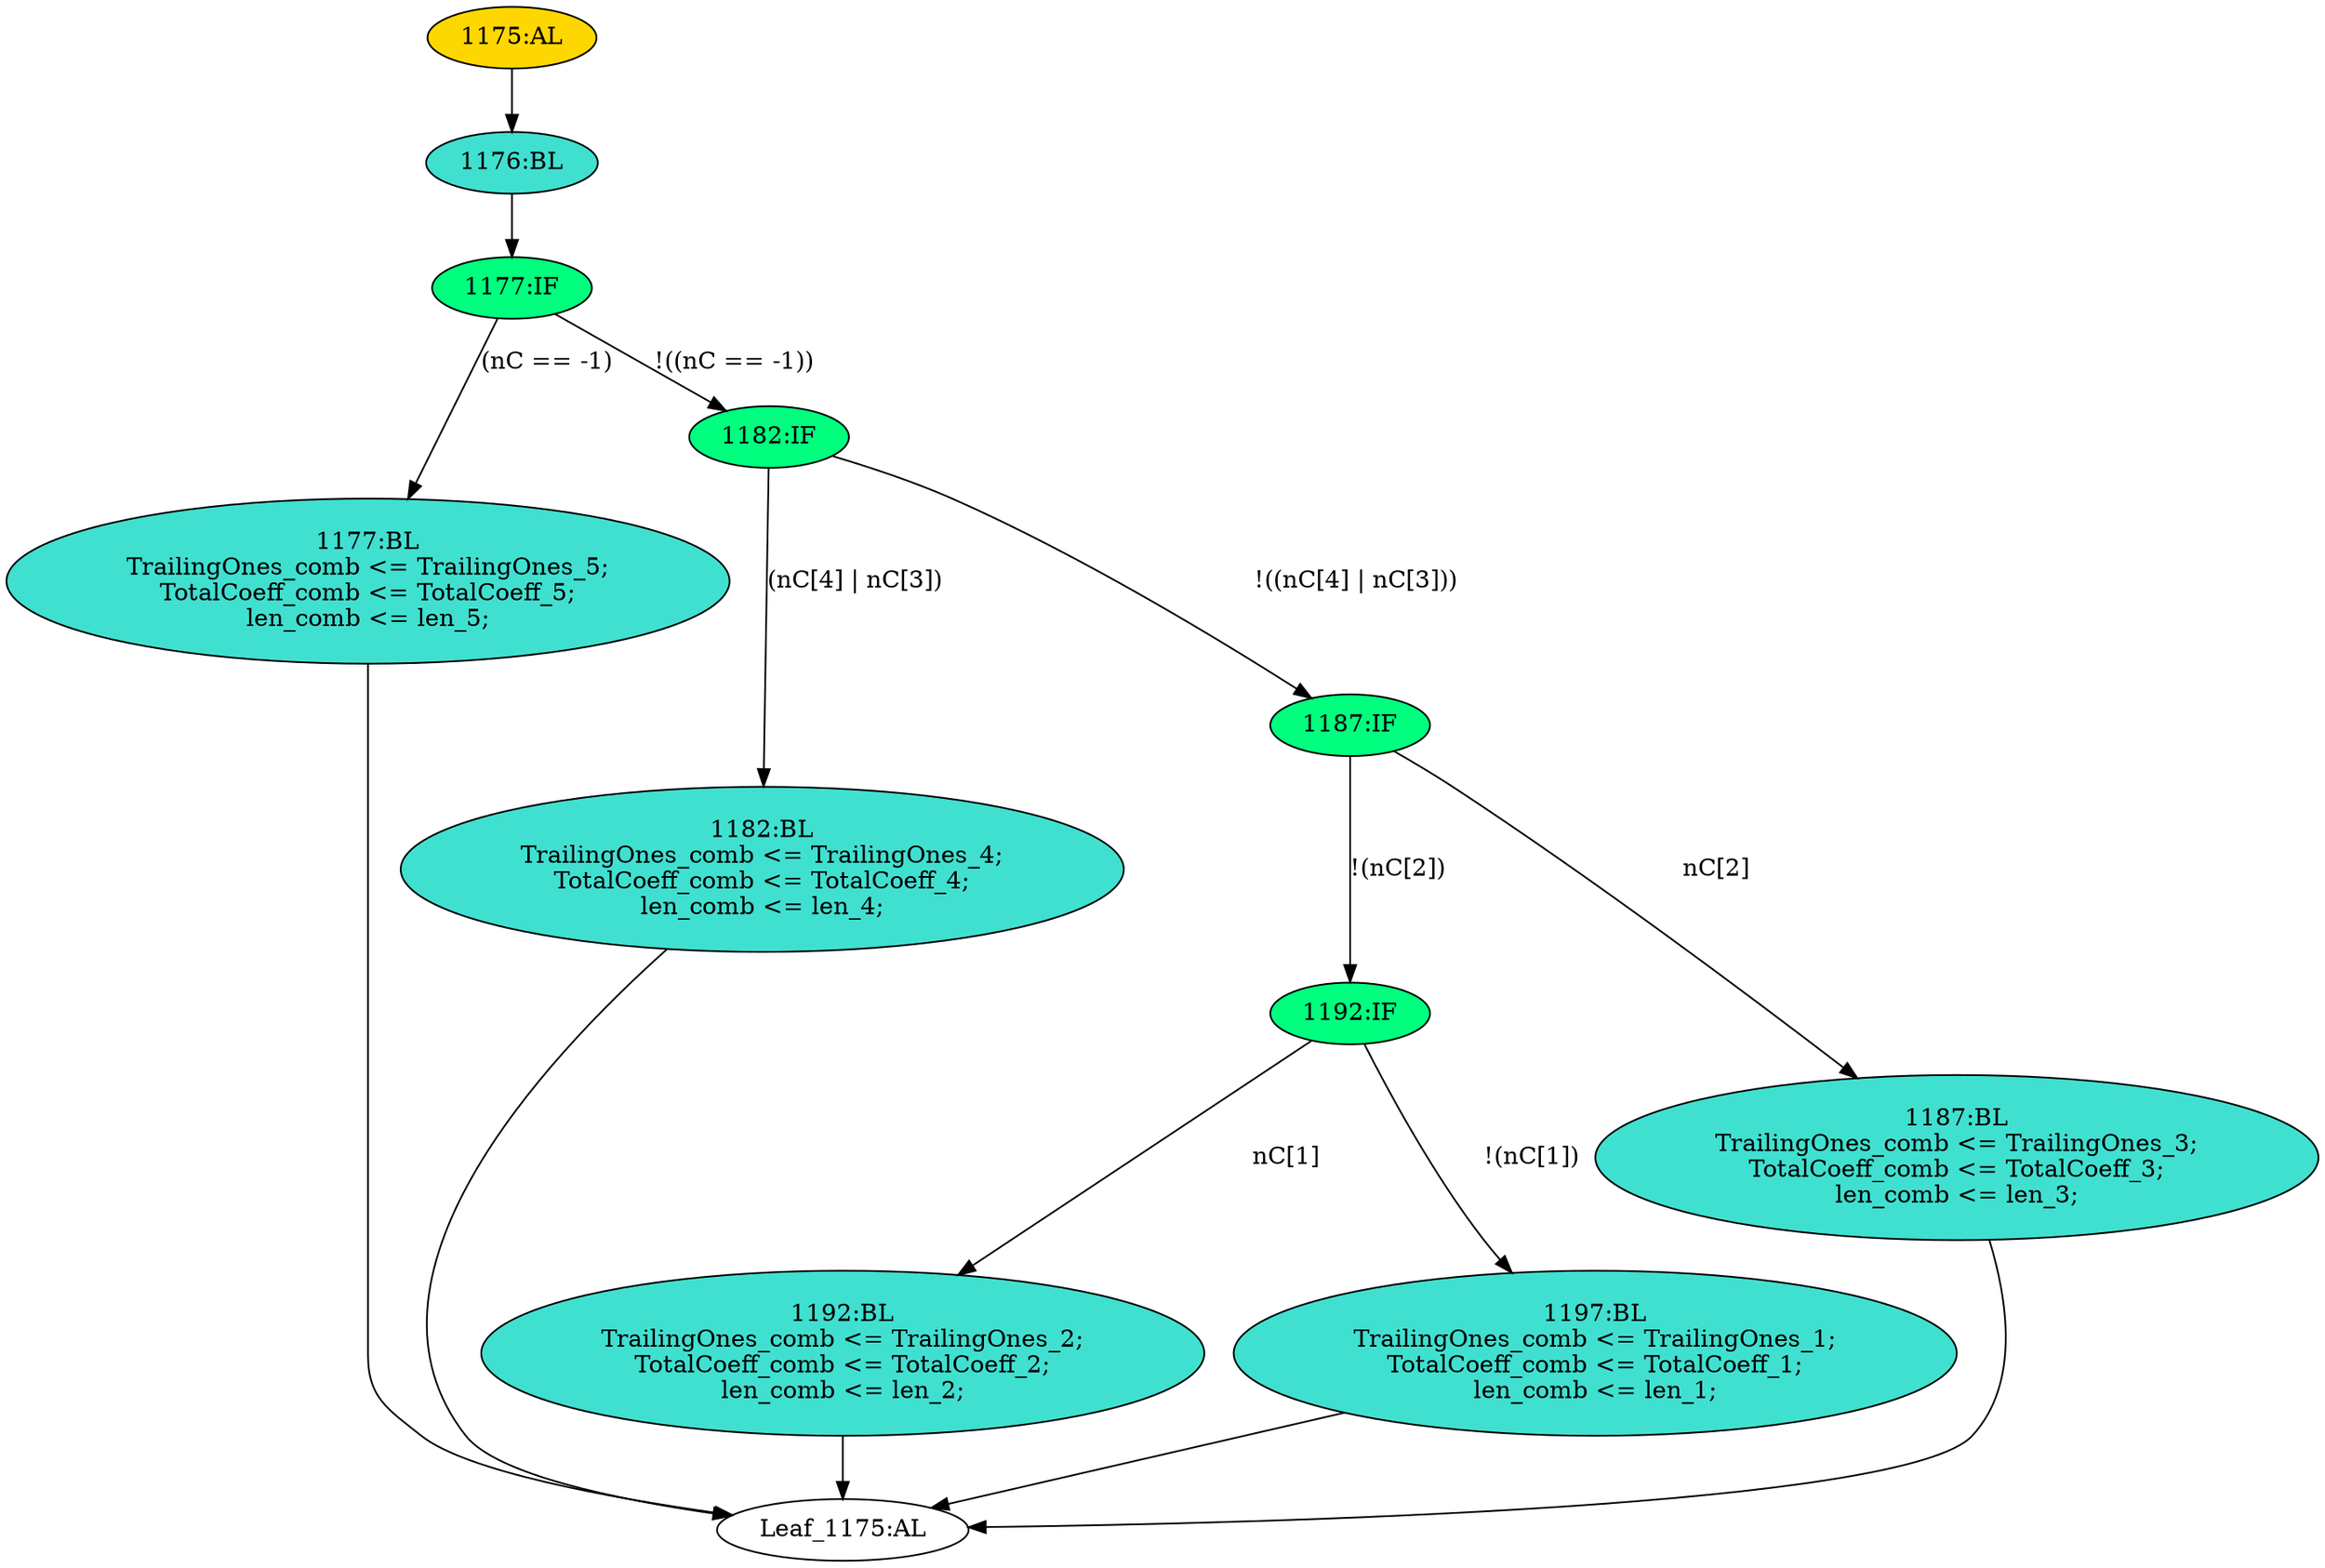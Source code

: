 strict digraph "" {
	node [label="\N"];
	"1175:AL"	 [ast="<pyverilog.vparser.ast.Always object at 0x7f1f9673e650>",
		clk_sens=False,
		fillcolor=gold,
		label="1175:AL",
		sens="['TotalCoeff_4', 'TrailingOnes_4', 'TrailingOnes_5', 'TrailingOnes_1', 'TrailingOnes_2', 'TrailingOnes_3', 'TotalCoeff_1', 'len_\
5', 'len_4', 'TotalCoeff_2', 'TotalCoeff_3', 'len_1', 'TotalCoeff_5', 'len_3', 'len_2']",
		statements="[]",
		style=filled,
		typ=Always,
		use_var="['TotalCoeff_4', 'TrailingOnes_4', 'TrailingOnes_5', 'nC', 'TrailingOnes_1', 'TrailingOnes_2', 'TrailingOnes_3', 'TotalCoeff_1', '\
len_5', 'len_4', 'TotalCoeff_2', 'TotalCoeff_3', 'len_1', 'TotalCoeff_5', 'len_3', 'len_2']"];
	"1176:BL"	 [ast="<pyverilog.vparser.ast.Block object at 0x7f1f9673e710>",
		fillcolor=turquoise,
		label="1176:BL",
		statements="[]",
		style=filled,
		typ=Block];
	"1175:AL" -> "1176:BL"	 [cond="[]",
		lineno=None];
	"1177:IF"	 [ast="<pyverilog.vparser.ast.IfStatement object at 0x7f1f9673e750>",
		fillcolor=springgreen,
		label="1177:IF",
		statements="[]",
		style=filled,
		typ=IfStatement];
	"1177:BL"	 [ast="<pyverilog.vparser.ast.Block object at 0x7f1f966f1e90>",
		fillcolor=turquoise,
		label="1177:BL
TrailingOnes_comb <= TrailingOnes_5;
TotalCoeff_comb <= TotalCoeff_5;
len_comb <= len_5;",
		statements="[<pyverilog.vparser.ast.NonblockingSubstitution object at 0x7f1f966f1ed0>, <pyverilog.vparser.ast.NonblockingSubstitution object \
at 0x7f1f966f2090>, <pyverilog.vparser.ast.NonblockingSubstitution object at 0x7f1f966f2210>]",
		style=filled,
		typ=Block];
	"1177:IF" -> "1177:BL"	 [cond="['nC']",
		label="(nC == -1)",
		lineno=1177];
	"1182:IF"	 [ast="<pyverilog.vparser.ast.IfStatement object at 0x7f1f9673e7d0>",
		fillcolor=springgreen,
		label="1182:IF",
		statements="[]",
		style=filled,
		typ=IfStatement];
	"1177:IF" -> "1182:IF"	 [cond="['nC']",
		label="!((nC == -1))",
		lineno=1177];
	"Leaf_1175:AL"	 [def_var="['TrailingOnes_comb', 'TotalCoeff_comb', 'len_comb']",
		label="Leaf_1175:AL"];
	"1192:IF"	 [ast="<pyverilog.vparser.ast.IfStatement object at 0x7f1f9673e850>",
		fillcolor=springgreen,
		label="1192:IF",
		statements="[]",
		style=filled,
		typ=IfStatement];
	"1192:BL"	 [ast="<pyverilog.vparser.ast.Block object at 0x7f1f9673ed90>",
		fillcolor=turquoise,
		label="1192:BL
TrailingOnes_comb <= TrailingOnes_2;
TotalCoeff_comb <= TotalCoeff_2;
len_comb <= len_2;",
		statements="[<pyverilog.vparser.ast.NonblockingSubstitution object at 0x7f1f9673edd0>, <pyverilog.vparser.ast.NonblockingSubstitution object \
at 0x7f1f9673ef50>, <pyverilog.vparser.ast.NonblockingSubstitution object at 0x7f1f966f1110>]",
		style=filled,
		typ=Block];
	"1192:IF" -> "1192:BL"	 [cond="['nC']",
		label="nC[1]",
		lineno=1192];
	"1197:BL"	 [ast="<pyverilog.vparser.ast.Block object at 0x7f1f9673e890>",
		fillcolor=turquoise,
		label="1197:BL
TrailingOnes_comb <= TrailingOnes_1;
TotalCoeff_comb <= TotalCoeff_1;
len_comb <= len_1;",
		statements="[<pyverilog.vparser.ast.NonblockingSubstitution object at 0x7f1f9673e8d0>, <pyverilog.vparser.ast.NonblockingSubstitution object \
at 0x7f1f9673ea90>, <pyverilog.vparser.ast.NonblockingSubstitution object at 0x7f1f9673ec10>]",
		style=filled,
		typ=Block];
	"1192:IF" -> "1197:BL"	 [cond="['nC']",
		label="!(nC[1])",
		lineno=1192];
	"1182:BL"	 [ast="<pyverilog.vparser.ast.Block object at 0x7f1f966f1850>",
		fillcolor=turquoise,
		label="1182:BL
TrailingOnes_comb <= TrailingOnes_4;
TotalCoeff_comb <= TotalCoeff_4;
len_comb <= len_4;",
		statements="[<pyverilog.vparser.ast.NonblockingSubstitution object at 0x7f1f966f1890>, <pyverilog.vparser.ast.NonblockingSubstitution object \
at 0x7f1f966f1a10>, <pyverilog.vparser.ast.NonblockingSubstitution object at 0x7f1f966f1b90>]",
		style=filled,
		typ=Block];
	"1182:BL" -> "Leaf_1175:AL"	 [cond="[]",
		lineno=None];
	"1177:BL" -> "Leaf_1175:AL"	 [cond="[]",
		lineno=None];
	"1182:IF" -> "1182:BL"	 [cond="['nC', 'nC']",
		label="(nC[4] | nC[3])",
		lineno=1182];
	"1187:IF"	 [ast="<pyverilog.vparser.ast.IfStatement object at 0x7f1f9673e810>",
		fillcolor=springgreen,
		label="1187:IF",
		statements="[]",
		style=filled,
		typ=IfStatement];
	"1182:IF" -> "1187:IF"	 [cond="['nC', 'nC']",
		label="!((nC[4] | nC[3]))",
		lineno=1182];
	"1187:BL"	 [ast="<pyverilog.vparser.ast.Block object at 0x7f1f966f1310>",
		fillcolor=turquoise,
		label="1187:BL
TrailingOnes_comb <= TrailingOnes_3;
TotalCoeff_comb <= TotalCoeff_3;
len_comb <= len_3;",
		statements="[<pyverilog.vparser.ast.NonblockingSubstitution object at 0x7f1f966f1350>, <pyverilog.vparser.ast.NonblockingSubstitution object \
at 0x7f1f966f14d0>, <pyverilog.vparser.ast.NonblockingSubstitution object at 0x7f1f966f1650>]",
		style=filled,
		typ=Block];
	"1187:BL" -> "Leaf_1175:AL"	 [cond="[]",
		lineno=None];
	"1187:IF" -> "1192:IF"	 [cond="['nC']",
		label="!(nC[2])",
		lineno=1187];
	"1187:IF" -> "1187:BL"	 [cond="['nC']",
		label="nC[2]",
		lineno=1187];
	"1176:BL" -> "1177:IF"	 [cond="[]",
		lineno=None];
	"1192:BL" -> "Leaf_1175:AL"	 [cond="[]",
		lineno=None];
	"1197:BL" -> "Leaf_1175:AL"	 [cond="[]",
		lineno=None];
}
